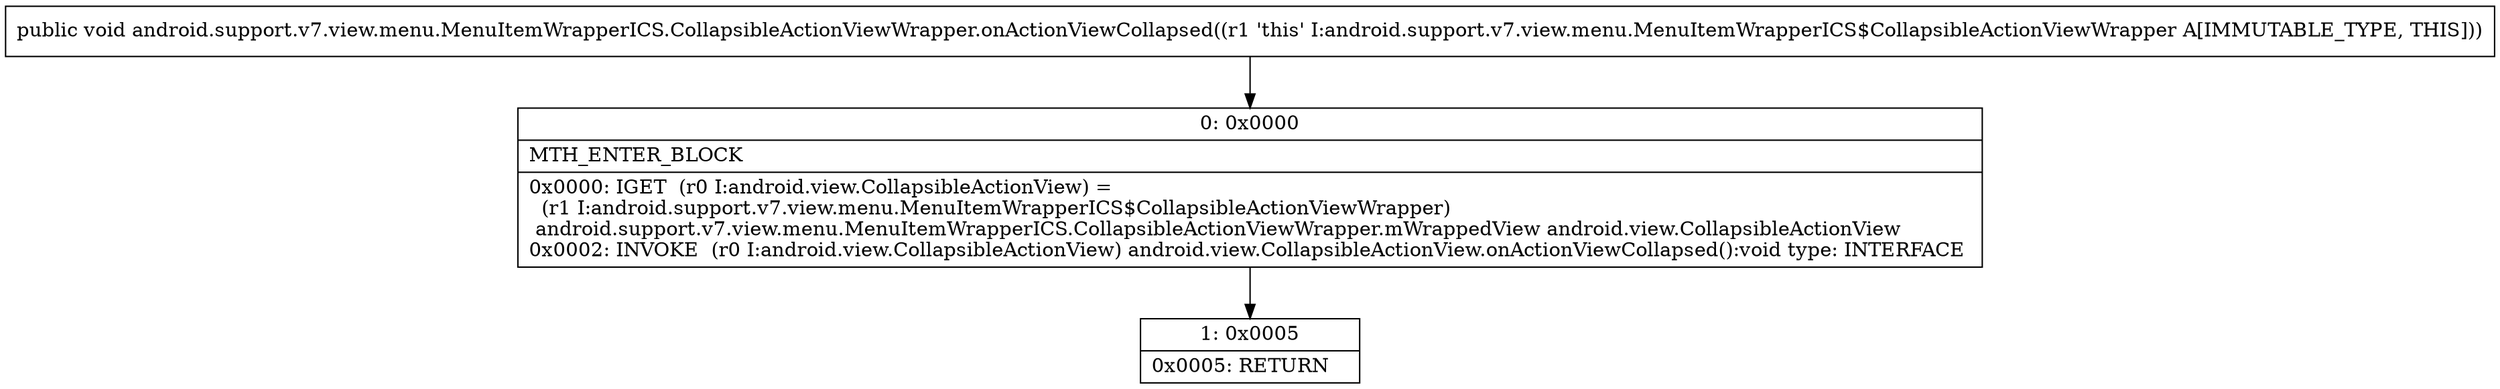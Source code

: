 digraph "CFG forandroid.support.v7.view.menu.MenuItemWrapperICS.CollapsibleActionViewWrapper.onActionViewCollapsed()V" {
Node_0 [shape=record,label="{0\:\ 0x0000|MTH_ENTER_BLOCK\l|0x0000: IGET  (r0 I:android.view.CollapsibleActionView) = \l  (r1 I:android.support.v7.view.menu.MenuItemWrapperICS$CollapsibleActionViewWrapper)\l android.support.v7.view.menu.MenuItemWrapperICS.CollapsibleActionViewWrapper.mWrappedView android.view.CollapsibleActionView \l0x0002: INVOKE  (r0 I:android.view.CollapsibleActionView) android.view.CollapsibleActionView.onActionViewCollapsed():void type: INTERFACE \l}"];
Node_1 [shape=record,label="{1\:\ 0x0005|0x0005: RETURN   \l}"];
MethodNode[shape=record,label="{public void android.support.v7.view.menu.MenuItemWrapperICS.CollapsibleActionViewWrapper.onActionViewCollapsed((r1 'this' I:android.support.v7.view.menu.MenuItemWrapperICS$CollapsibleActionViewWrapper A[IMMUTABLE_TYPE, THIS])) }"];
MethodNode -> Node_0;
Node_0 -> Node_1;
}

